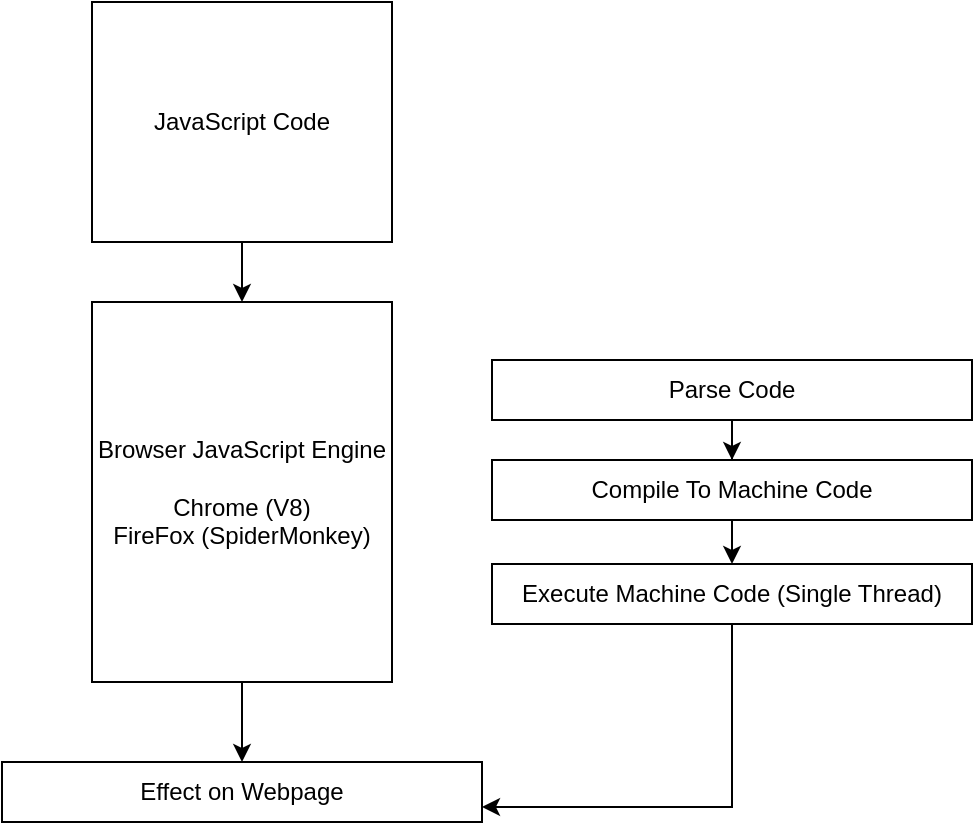<mxfile version="23.1.5" type="device">
  <diagram name="Page-1" id="Ikk-44iAqlB9v3dyu7Yl">
    <mxGraphModel dx="885" dy="534" grid="1" gridSize="10" guides="1" tooltips="1" connect="1" arrows="1" fold="1" page="1" pageScale="1" pageWidth="850" pageHeight="1100" math="0" shadow="0">
      <root>
        <mxCell id="0" />
        <mxCell id="1" parent="0" />
        <mxCell id="gd1InhqutPdKchK4I8fL-14" value="" style="edgeStyle=orthogonalEdgeStyle;rounded=0;orthogonalLoop=1;jettySize=auto;html=1;" edge="1" parent="1" source="ILhAsIOJ0kpENmMuVwWW-5" target="gd1InhqutPdKchK4I8fL-12">
          <mxGeometry relative="1" as="geometry" />
        </mxCell>
        <mxCell id="ILhAsIOJ0kpENmMuVwWW-5" value="Browser JavaScript Engine&lt;br&gt;&lt;br&gt;Chrome (V8)&lt;br&gt;FireFox (SpiderMonkey)" style="rounded=0;whiteSpace=wrap;html=1;" parent="1" vertex="1">
          <mxGeometry x="225" y="190" width="150" height="190" as="geometry" />
        </mxCell>
        <mxCell id="gd1InhqutPdKchK4I8fL-13" value="" style="edgeStyle=orthogonalEdgeStyle;rounded=0;orthogonalLoop=1;jettySize=auto;html=1;" edge="1" parent="1" source="gd1InhqutPdKchK4I8fL-1" target="ILhAsIOJ0kpENmMuVwWW-5">
          <mxGeometry relative="1" as="geometry" />
        </mxCell>
        <mxCell id="gd1InhqutPdKchK4I8fL-1" value="JavaScript Code" style="rounded=0;whiteSpace=wrap;html=1;" vertex="1" parent="1">
          <mxGeometry x="225" y="40" width="150" height="120" as="geometry" />
        </mxCell>
        <mxCell id="gd1InhqutPdKchK4I8fL-8" value="" style="edgeStyle=orthogonalEdgeStyle;rounded=0;orthogonalLoop=1;jettySize=auto;html=1;" edge="1" parent="1" source="gd1InhqutPdKchK4I8fL-3" target="gd1InhqutPdKchK4I8fL-4">
          <mxGeometry relative="1" as="geometry" />
        </mxCell>
        <mxCell id="gd1InhqutPdKchK4I8fL-3" value="Parse Code" style="rounded=0;whiteSpace=wrap;html=1;" vertex="1" parent="1">
          <mxGeometry x="425" y="219" width="240" height="30" as="geometry" />
        </mxCell>
        <mxCell id="gd1InhqutPdKchK4I8fL-11" value="" style="edgeStyle=orthogonalEdgeStyle;rounded=0;orthogonalLoop=1;jettySize=auto;html=1;" edge="1" parent="1" source="gd1InhqutPdKchK4I8fL-4" target="gd1InhqutPdKchK4I8fL-5">
          <mxGeometry relative="1" as="geometry" />
        </mxCell>
        <mxCell id="gd1InhqutPdKchK4I8fL-4" value="Compile To Machine Code" style="rounded=0;whiteSpace=wrap;html=1;" vertex="1" parent="1">
          <mxGeometry x="425" y="269" width="240" height="30" as="geometry" />
        </mxCell>
        <mxCell id="gd1InhqutPdKchK4I8fL-15" style="edgeStyle=orthogonalEdgeStyle;rounded=0;orthogonalLoop=1;jettySize=auto;html=1;entryX=1;entryY=0.75;entryDx=0;entryDy=0;exitX=0.5;exitY=1;exitDx=0;exitDy=0;" edge="1" parent="1" source="gd1InhqutPdKchK4I8fL-5" target="gd1InhqutPdKchK4I8fL-12">
          <mxGeometry relative="1" as="geometry" />
        </mxCell>
        <mxCell id="gd1InhqutPdKchK4I8fL-5" value="Execute Machine Code (Single Thread)" style="rounded=0;whiteSpace=wrap;html=1;" vertex="1" parent="1">
          <mxGeometry x="425" y="321" width="240" height="30" as="geometry" />
        </mxCell>
        <mxCell id="gd1InhqutPdKchK4I8fL-12" value="Effect on Webpage" style="rounded=0;whiteSpace=wrap;html=1;" vertex="1" parent="1">
          <mxGeometry x="180" y="420" width="240" height="30" as="geometry" />
        </mxCell>
      </root>
    </mxGraphModel>
  </diagram>
</mxfile>
